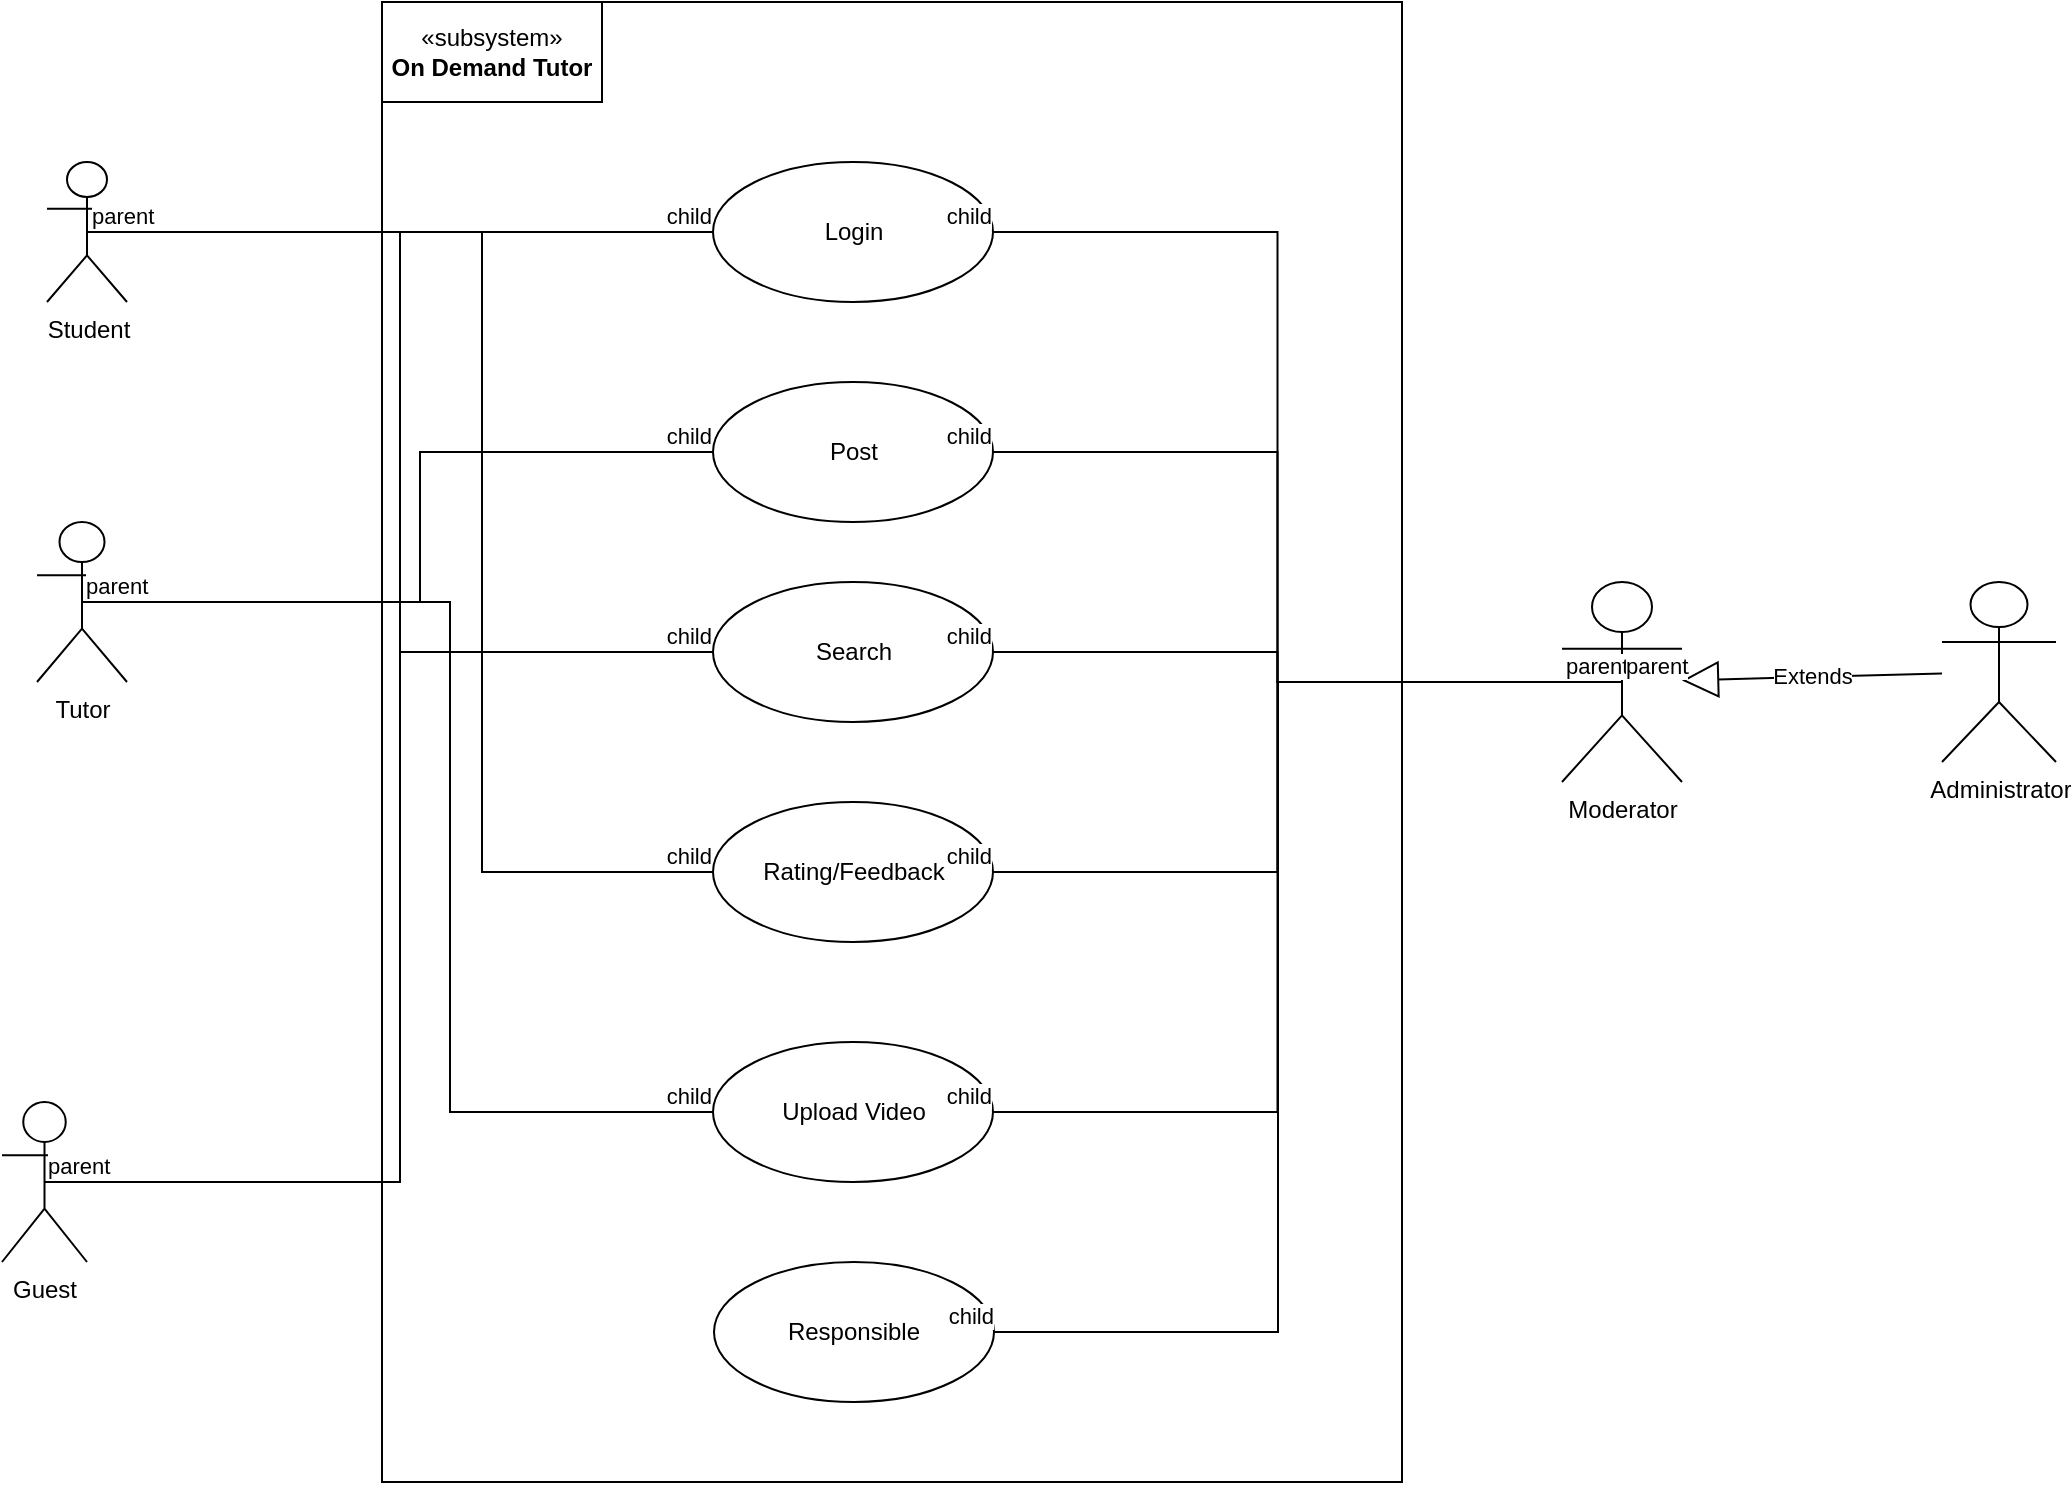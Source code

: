 <mxfile version="24.2.5" type="device">
  <diagram name="Page-1" id="JYs-6FvffgF8JloIR5GL">
    <mxGraphModel dx="1193" dy="881" grid="1" gridSize="10" guides="1" tooltips="1" connect="1" arrows="1" fold="1" page="1" pageScale="1" pageWidth="827" pageHeight="1169" math="0" shadow="0">
      <root>
        <mxCell id="0" />
        <mxCell id="1" parent="0" />
        <mxCell id="gtVNpjJV5EvvRc4tXwbz-1" value="" style="html=1;whiteSpace=wrap;" vertex="1" parent="1">
          <mxGeometry x="520" y="60" width="510" height="740" as="geometry" />
        </mxCell>
        <mxCell id="gtVNpjJV5EvvRc4tXwbz-3" value="Student&lt;div&gt;&lt;br&gt;&lt;/div&gt;" style="shape=umlActor;verticalLabelPosition=bottom;verticalAlign=top;html=1;" vertex="1" parent="1">
          <mxGeometry x="352.5" y="140" width="40" height="70" as="geometry" />
        </mxCell>
        <mxCell id="gtVNpjJV5EvvRc4tXwbz-4" value="Guest" style="shape=umlActor;verticalLabelPosition=bottom;verticalAlign=top;html=1;" vertex="1" parent="1">
          <mxGeometry x="330" y="610" width="42.5" height="80" as="geometry" />
        </mxCell>
        <mxCell id="gtVNpjJV5EvvRc4tXwbz-9" value="«subsystem»&lt;br&gt;&lt;b&gt;On Demand Tutor&lt;/b&gt;" style="html=1;whiteSpace=wrap;" vertex="1" parent="1">
          <mxGeometry x="520" y="60" width="110" height="50" as="geometry" />
        </mxCell>
        <mxCell id="gtVNpjJV5EvvRc4tXwbz-10" value="Login" style="ellipse;whiteSpace=wrap;html=1;" vertex="1" parent="1">
          <mxGeometry x="685.5" y="140" width="140" height="70" as="geometry" />
        </mxCell>
        <mxCell id="gtVNpjJV5EvvRc4tXwbz-11" value="Moderator" style="shape=umlActor;verticalLabelPosition=bottom;verticalAlign=top;html=1;" vertex="1" parent="1">
          <mxGeometry x="1110" y="350" width="60" height="100" as="geometry" />
        </mxCell>
        <mxCell id="gtVNpjJV5EvvRc4tXwbz-21" value="Administrator" style="shape=umlActor;verticalLabelPosition=bottom;verticalAlign=top;html=1;" vertex="1" parent="1">
          <mxGeometry x="1300" y="350" width="57" height="90" as="geometry" />
        </mxCell>
        <mxCell id="gtVNpjJV5EvvRc4tXwbz-24" value="Tutor" style="shape=umlActor;verticalLabelPosition=bottom;verticalAlign=top;html=1;" vertex="1" parent="1">
          <mxGeometry x="347.5" y="320" width="45" height="80" as="geometry" />
        </mxCell>
        <mxCell id="gtVNpjJV5EvvRc4tXwbz-29" value="Post" style="ellipse;whiteSpace=wrap;html=1;" vertex="1" parent="1">
          <mxGeometry x="685.5" y="250" width="140" height="70" as="geometry" />
        </mxCell>
        <mxCell id="gtVNpjJV5EvvRc4tXwbz-30" value="Search" style="ellipse;whiteSpace=wrap;html=1;" vertex="1" parent="1">
          <mxGeometry x="685.5" y="350" width="140" height="70" as="geometry" />
        </mxCell>
        <mxCell id="gtVNpjJV5EvvRc4tXwbz-31" value="Rating/Feedback" style="ellipse;whiteSpace=wrap;html=1;" vertex="1" parent="1">
          <mxGeometry x="685.5" y="460" width="140" height="70" as="geometry" />
        </mxCell>
        <mxCell id="gtVNpjJV5EvvRc4tXwbz-32" value="Upload Video" style="ellipse;whiteSpace=wrap;html=1;" vertex="1" parent="1">
          <mxGeometry x="685.5" y="580" width="140" height="70" as="geometry" />
        </mxCell>
        <mxCell id="gtVNpjJV5EvvRc4tXwbz-33" value="Responsible" style="ellipse;whiteSpace=wrap;html=1;" vertex="1" parent="1">
          <mxGeometry x="686" y="690" width="140" height="70" as="geometry" />
        </mxCell>
        <mxCell id="gtVNpjJV5EvvRc4tXwbz-36" value="" style="endArrow=none;html=1;edgeStyle=orthogonalEdgeStyle;rounded=0;exitX=0.5;exitY=0.5;exitDx=0;exitDy=0;exitPerimeter=0;entryX=0;entryY=0.5;entryDx=0;entryDy=0;" edge="1" parent="1" source="gtVNpjJV5EvvRc4tXwbz-3" target="gtVNpjJV5EvvRc4tXwbz-10">
          <mxGeometry relative="1" as="geometry">
            <mxPoint x="600" y="230" as="sourcePoint" />
            <mxPoint x="760" y="230" as="targetPoint" />
            <Array as="points">
              <mxPoint x="390" y="175" />
            </Array>
          </mxGeometry>
        </mxCell>
        <mxCell id="gtVNpjJV5EvvRc4tXwbz-37" value="parent" style="edgeLabel;resizable=0;html=1;align=left;verticalAlign=bottom;" connectable="0" vertex="1" parent="gtVNpjJV5EvvRc4tXwbz-36">
          <mxGeometry x="-1" relative="1" as="geometry" />
        </mxCell>
        <mxCell id="gtVNpjJV5EvvRc4tXwbz-38" value="child" style="edgeLabel;resizable=0;html=1;align=right;verticalAlign=bottom;" connectable="0" vertex="1" parent="gtVNpjJV5EvvRc4tXwbz-36">
          <mxGeometry x="1" relative="1" as="geometry" />
        </mxCell>
        <mxCell id="gtVNpjJV5EvvRc4tXwbz-40" value="" style="endArrow=none;html=1;edgeStyle=orthogonalEdgeStyle;rounded=0;exitX=0.5;exitY=0.5;exitDx=0;exitDy=0;exitPerimeter=0;entryX=0;entryY=0.5;entryDx=0;entryDy=0;" edge="1" parent="1" source="gtVNpjJV5EvvRc4tXwbz-4" target="gtVNpjJV5EvvRc4tXwbz-30">
          <mxGeometry relative="1" as="geometry">
            <mxPoint x="600" y="440" as="sourcePoint" />
            <mxPoint x="760" y="440" as="targetPoint" />
          </mxGeometry>
        </mxCell>
        <mxCell id="gtVNpjJV5EvvRc4tXwbz-41" value="parent" style="edgeLabel;resizable=0;html=1;align=left;verticalAlign=bottom;" connectable="0" vertex="1" parent="gtVNpjJV5EvvRc4tXwbz-40">
          <mxGeometry x="-1" relative="1" as="geometry" />
        </mxCell>
        <mxCell id="gtVNpjJV5EvvRc4tXwbz-42" value="child" style="edgeLabel;resizable=0;html=1;align=right;verticalAlign=bottom;" connectable="0" vertex="1" parent="gtVNpjJV5EvvRc4tXwbz-40">
          <mxGeometry x="1" relative="1" as="geometry" />
        </mxCell>
        <mxCell id="gtVNpjJV5EvvRc4tXwbz-43" value="" style="endArrow=none;html=1;edgeStyle=orthogonalEdgeStyle;rounded=0;exitX=0.5;exitY=0.5;exitDx=0;exitDy=0;exitPerimeter=0;entryX=0;entryY=0.5;entryDx=0;entryDy=0;" edge="1" parent="1" source="gtVNpjJV5EvvRc4tXwbz-24" target="gtVNpjJV5EvvRc4tXwbz-29">
          <mxGeometry relative="1" as="geometry">
            <mxPoint x="600" y="440" as="sourcePoint" />
            <mxPoint x="760" y="440" as="targetPoint" />
          </mxGeometry>
        </mxCell>
        <mxCell id="gtVNpjJV5EvvRc4tXwbz-44" value="parent" style="edgeLabel;resizable=0;html=1;align=left;verticalAlign=bottom;" connectable="0" vertex="1" parent="gtVNpjJV5EvvRc4tXwbz-43">
          <mxGeometry x="-1" relative="1" as="geometry" />
        </mxCell>
        <mxCell id="gtVNpjJV5EvvRc4tXwbz-45" value="child" style="edgeLabel;resizable=0;html=1;align=right;verticalAlign=bottom;" connectable="0" vertex="1" parent="gtVNpjJV5EvvRc4tXwbz-43">
          <mxGeometry x="1" relative="1" as="geometry" />
        </mxCell>
        <mxCell id="gtVNpjJV5EvvRc4tXwbz-46" value="" style="endArrow=none;html=1;edgeStyle=orthogonalEdgeStyle;rounded=0;exitX=0.5;exitY=0.5;exitDx=0;exitDy=0;exitPerimeter=0;entryX=0;entryY=0.5;entryDx=0;entryDy=0;" edge="1" parent="1" source="gtVNpjJV5EvvRc4tXwbz-24" target="gtVNpjJV5EvvRc4tXwbz-32">
          <mxGeometry relative="1" as="geometry">
            <mxPoint x="600" y="440" as="sourcePoint" />
            <mxPoint x="760" y="440" as="targetPoint" />
            <Array as="points">
              <mxPoint x="554" y="360" />
              <mxPoint x="554" y="615" />
            </Array>
          </mxGeometry>
        </mxCell>
        <mxCell id="gtVNpjJV5EvvRc4tXwbz-47" value="parent" style="edgeLabel;resizable=0;html=1;align=left;verticalAlign=bottom;" connectable="0" vertex="1" parent="gtVNpjJV5EvvRc4tXwbz-46">
          <mxGeometry x="-1" relative="1" as="geometry" />
        </mxCell>
        <mxCell id="gtVNpjJV5EvvRc4tXwbz-48" value="child" style="edgeLabel;resizable=0;html=1;align=right;verticalAlign=bottom;" connectable="0" vertex="1" parent="gtVNpjJV5EvvRc4tXwbz-46">
          <mxGeometry x="1" relative="1" as="geometry" />
        </mxCell>
        <mxCell id="gtVNpjJV5EvvRc4tXwbz-49" value="" style="endArrow=none;html=1;edgeStyle=orthogonalEdgeStyle;rounded=0;exitX=0.5;exitY=0.5;exitDx=0;exitDy=0;exitPerimeter=0;entryX=0;entryY=0.5;entryDx=0;entryDy=0;" edge="1" parent="1" source="gtVNpjJV5EvvRc4tXwbz-3" target="gtVNpjJV5EvvRc4tXwbz-31">
          <mxGeometry relative="1" as="geometry">
            <mxPoint x="600" y="440" as="sourcePoint" />
            <mxPoint x="760" y="440" as="targetPoint" />
            <Array as="points">
              <mxPoint x="570" y="175" />
              <mxPoint x="570" y="495" />
            </Array>
          </mxGeometry>
        </mxCell>
        <mxCell id="gtVNpjJV5EvvRc4tXwbz-50" value="parent" style="edgeLabel;resizable=0;html=1;align=left;verticalAlign=bottom;" connectable="0" vertex="1" parent="gtVNpjJV5EvvRc4tXwbz-49">
          <mxGeometry x="-1" relative="1" as="geometry" />
        </mxCell>
        <mxCell id="gtVNpjJV5EvvRc4tXwbz-51" value="child" style="edgeLabel;resizable=0;html=1;align=right;verticalAlign=bottom;" connectable="0" vertex="1" parent="gtVNpjJV5EvvRc4tXwbz-49">
          <mxGeometry x="1" relative="1" as="geometry" />
        </mxCell>
        <mxCell id="gtVNpjJV5EvvRc4tXwbz-55" value="" style="endArrow=none;html=1;edgeStyle=orthogonalEdgeStyle;rounded=0;exitX=0.5;exitY=0.5;exitDx=0;exitDy=0;exitPerimeter=0;entryX=1;entryY=0.5;entryDx=0;entryDy=0;" edge="1" parent="1" source="gtVNpjJV5EvvRc4tXwbz-11" target="gtVNpjJV5EvvRc4tXwbz-10">
          <mxGeometry relative="1" as="geometry">
            <mxPoint x="910" y="440" as="sourcePoint" />
            <mxPoint x="1070" y="440" as="targetPoint" />
          </mxGeometry>
        </mxCell>
        <mxCell id="gtVNpjJV5EvvRc4tXwbz-56" value="parent" style="edgeLabel;resizable=0;html=1;align=left;verticalAlign=bottom;" connectable="0" vertex="1" parent="gtVNpjJV5EvvRc4tXwbz-55">
          <mxGeometry x="-1" relative="1" as="geometry" />
        </mxCell>
        <mxCell id="gtVNpjJV5EvvRc4tXwbz-57" value="child" style="edgeLabel;resizable=0;html=1;align=right;verticalAlign=bottom;" connectable="0" vertex="1" parent="gtVNpjJV5EvvRc4tXwbz-55">
          <mxGeometry x="1" relative="1" as="geometry" />
        </mxCell>
        <mxCell id="gtVNpjJV5EvvRc4tXwbz-58" value="Extends" style="endArrow=block;endSize=16;endFill=0;html=1;rounded=0;" edge="1" parent="1" source="gtVNpjJV5EvvRc4tXwbz-21" target="gtVNpjJV5EvvRc4tXwbz-11">
          <mxGeometry width="160" relative="1" as="geometry">
            <mxPoint x="910" y="440" as="sourcePoint" />
            <mxPoint x="1070" y="440" as="targetPoint" />
          </mxGeometry>
        </mxCell>
        <mxCell id="gtVNpjJV5EvvRc4tXwbz-59" value="" style="endArrow=none;html=1;edgeStyle=orthogonalEdgeStyle;rounded=0;entryX=1;entryY=0.5;entryDx=0;entryDy=0;exitX=0.5;exitY=0.5;exitDx=0;exitDy=0;exitPerimeter=0;" edge="1" parent="1" source="gtVNpjJV5EvvRc4tXwbz-11" target="gtVNpjJV5EvvRc4tXwbz-33">
          <mxGeometry relative="1" as="geometry">
            <mxPoint x="910" y="440" as="sourcePoint" />
            <mxPoint x="1070" y="440" as="targetPoint" />
          </mxGeometry>
        </mxCell>
        <mxCell id="gtVNpjJV5EvvRc4tXwbz-60" value="parent" style="edgeLabel;resizable=0;html=1;align=left;verticalAlign=bottom;" connectable="0" vertex="1" parent="gtVNpjJV5EvvRc4tXwbz-59">
          <mxGeometry x="-1" relative="1" as="geometry" />
        </mxCell>
        <mxCell id="gtVNpjJV5EvvRc4tXwbz-61" value="child" style="edgeLabel;resizable=0;html=1;align=right;verticalAlign=bottom;" connectable="0" vertex="1" parent="gtVNpjJV5EvvRc4tXwbz-59">
          <mxGeometry x="1" relative="1" as="geometry" />
        </mxCell>
        <mxCell id="gtVNpjJV5EvvRc4tXwbz-64" value="" style="endArrow=none;html=1;edgeStyle=orthogonalEdgeStyle;rounded=0;entryX=1;entryY=0.5;entryDx=0;entryDy=0;" edge="1" parent="1" source="gtVNpjJV5EvvRc4tXwbz-11" target="gtVNpjJV5EvvRc4tXwbz-29">
          <mxGeometry relative="1" as="geometry">
            <mxPoint x="910" y="440" as="sourcePoint" />
            <mxPoint x="1070" y="440" as="targetPoint" />
          </mxGeometry>
        </mxCell>
        <mxCell id="gtVNpjJV5EvvRc4tXwbz-65" value="parent" style="edgeLabel;resizable=0;html=1;align=left;verticalAlign=bottom;" connectable="0" vertex="1" parent="gtVNpjJV5EvvRc4tXwbz-64">
          <mxGeometry x="-1" relative="1" as="geometry" />
        </mxCell>
        <mxCell id="gtVNpjJV5EvvRc4tXwbz-66" value="child" style="edgeLabel;resizable=0;html=1;align=right;verticalAlign=bottom;" connectable="0" vertex="1" parent="gtVNpjJV5EvvRc4tXwbz-64">
          <mxGeometry x="1" relative="1" as="geometry" />
        </mxCell>
        <mxCell id="gtVNpjJV5EvvRc4tXwbz-67" value="" style="endArrow=none;html=1;edgeStyle=orthogonalEdgeStyle;rounded=0;exitX=0.5;exitY=0.5;exitDx=0;exitDy=0;exitPerimeter=0;entryX=1;entryY=0.5;entryDx=0;entryDy=0;" edge="1" parent="1" source="gtVNpjJV5EvvRc4tXwbz-11" target="gtVNpjJV5EvvRc4tXwbz-31">
          <mxGeometry relative="1" as="geometry">
            <mxPoint x="910" y="440" as="sourcePoint" />
            <mxPoint x="1070" y="440" as="targetPoint" />
          </mxGeometry>
        </mxCell>
        <mxCell id="gtVNpjJV5EvvRc4tXwbz-68" value="parent" style="edgeLabel;resizable=0;html=1;align=left;verticalAlign=bottom;" connectable="0" vertex="1" parent="gtVNpjJV5EvvRc4tXwbz-67">
          <mxGeometry x="-1" relative="1" as="geometry" />
        </mxCell>
        <mxCell id="gtVNpjJV5EvvRc4tXwbz-69" value="child" style="edgeLabel;resizable=0;html=1;align=right;verticalAlign=bottom;" connectable="0" vertex="1" parent="gtVNpjJV5EvvRc4tXwbz-67">
          <mxGeometry x="1" relative="1" as="geometry" />
        </mxCell>
        <mxCell id="gtVNpjJV5EvvRc4tXwbz-70" value="" style="endArrow=none;html=1;edgeStyle=orthogonalEdgeStyle;rounded=0;exitX=0.5;exitY=0.5;exitDx=0;exitDy=0;exitPerimeter=0;entryX=1;entryY=0.5;entryDx=0;entryDy=0;" edge="1" parent="1" source="gtVNpjJV5EvvRc4tXwbz-11" target="gtVNpjJV5EvvRc4tXwbz-30">
          <mxGeometry relative="1" as="geometry">
            <mxPoint x="910" y="440" as="sourcePoint" />
            <mxPoint x="1070" y="440" as="targetPoint" />
          </mxGeometry>
        </mxCell>
        <mxCell id="gtVNpjJV5EvvRc4tXwbz-71" value="parent" style="edgeLabel;resizable=0;html=1;align=left;verticalAlign=bottom;" connectable="0" vertex="1" parent="gtVNpjJV5EvvRc4tXwbz-70">
          <mxGeometry x="-1" relative="1" as="geometry" />
        </mxCell>
        <mxCell id="gtVNpjJV5EvvRc4tXwbz-72" value="child" style="edgeLabel;resizable=0;html=1;align=right;verticalAlign=bottom;" connectable="0" vertex="1" parent="gtVNpjJV5EvvRc4tXwbz-70">
          <mxGeometry x="1" relative="1" as="geometry" />
        </mxCell>
        <mxCell id="gtVNpjJV5EvvRc4tXwbz-75" value="" style="endArrow=none;html=1;edgeStyle=orthogonalEdgeStyle;rounded=0;exitX=0.5;exitY=0.5;exitDx=0;exitDy=0;exitPerimeter=0;entryX=1;entryY=0.5;entryDx=0;entryDy=0;" edge="1" parent="1" source="gtVNpjJV5EvvRc4tXwbz-11" target="gtVNpjJV5EvvRc4tXwbz-32">
          <mxGeometry relative="1" as="geometry">
            <mxPoint x="910" y="440" as="sourcePoint" />
            <mxPoint x="1070" y="440" as="targetPoint" />
          </mxGeometry>
        </mxCell>
        <mxCell id="gtVNpjJV5EvvRc4tXwbz-76" value="parent" style="edgeLabel;resizable=0;html=1;align=left;verticalAlign=bottom;" connectable="0" vertex="1" parent="gtVNpjJV5EvvRc4tXwbz-75">
          <mxGeometry x="-1" relative="1" as="geometry" />
        </mxCell>
        <mxCell id="gtVNpjJV5EvvRc4tXwbz-77" value="child" style="edgeLabel;resizable=0;html=1;align=right;verticalAlign=bottom;" connectable="0" vertex="1" parent="gtVNpjJV5EvvRc4tXwbz-75">
          <mxGeometry x="1" relative="1" as="geometry" />
        </mxCell>
        <mxCell id="gtVNpjJV5EvvRc4tXwbz-78" value="" style="endArrow=none;html=1;edgeStyle=orthogonalEdgeStyle;rounded=0;exitX=0.5;exitY=0.5;exitDx=0;exitDy=0;exitPerimeter=0;entryX=0;entryY=0.5;entryDx=0;entryDy=0;" edge="1" parent="1" source="gtVNpjJV5EvvRc4tXwbz-4" target="gtVNpjJV5EvvRc4tXwbz-10">
          <mxGeometry relative="1" as="geometry">
            <mxPoint x="370" y="710" as="sourcePoint" />
            <mxPoint x="530" y="710" as="targetPoint" />
          </mxGeometry>
        </mxCell>
        <mxCell id="gtVNpjJV5EvvRc4tXwbz-79" value="parent" style="edgeLabel;resizable=0;html=1;align=left;verticalAlign=bottom;" connectable="0" vertex="1" parent="gtVNpjJV5EvvRc4tXwbz-78">
          <mxGeometry x="-1" relative="1" as="geometry" />
        </mxCell>
        <mxCell id="gtVNpjJV5EvvRc4tXwbz-80" value="child" style="edgeLabel;resizable=0;html=1;align=right;verticalAlign=bottom;" connectable="0" vertex="1" parent="gtVNpjJV5EvvRc4tXwbz-78">
          <mxGeometry x="1" relative="1" as="geometry" />
        </mxCell>
      </root>
    </mxGraphModel>
  </diagram>
</mxfile>
